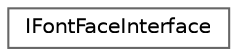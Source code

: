 digraph "Graphical Class Hierarchy"
{
 // INTERACTIVE_SVG=YES
 // LATEX_PDF_SIZE
  bgcolor="transparent";
  edge [fontname=Helvetica,fontsize=10,labelfontname=Helvetica,labelfontsize=10];
  node [fontname=Helvetica,fontsize=10,shape=box,height=0.2,width=0.4];
  rankdir="LR";
  Node0 [id="Node000000",label="IFontFaceInterface",height=0.2,width=0.4,color="grey40", fillcolor="white", style="filled",URL="$d0/d5a/classIFontFaceInterface.html",tooltip=" "];
}
